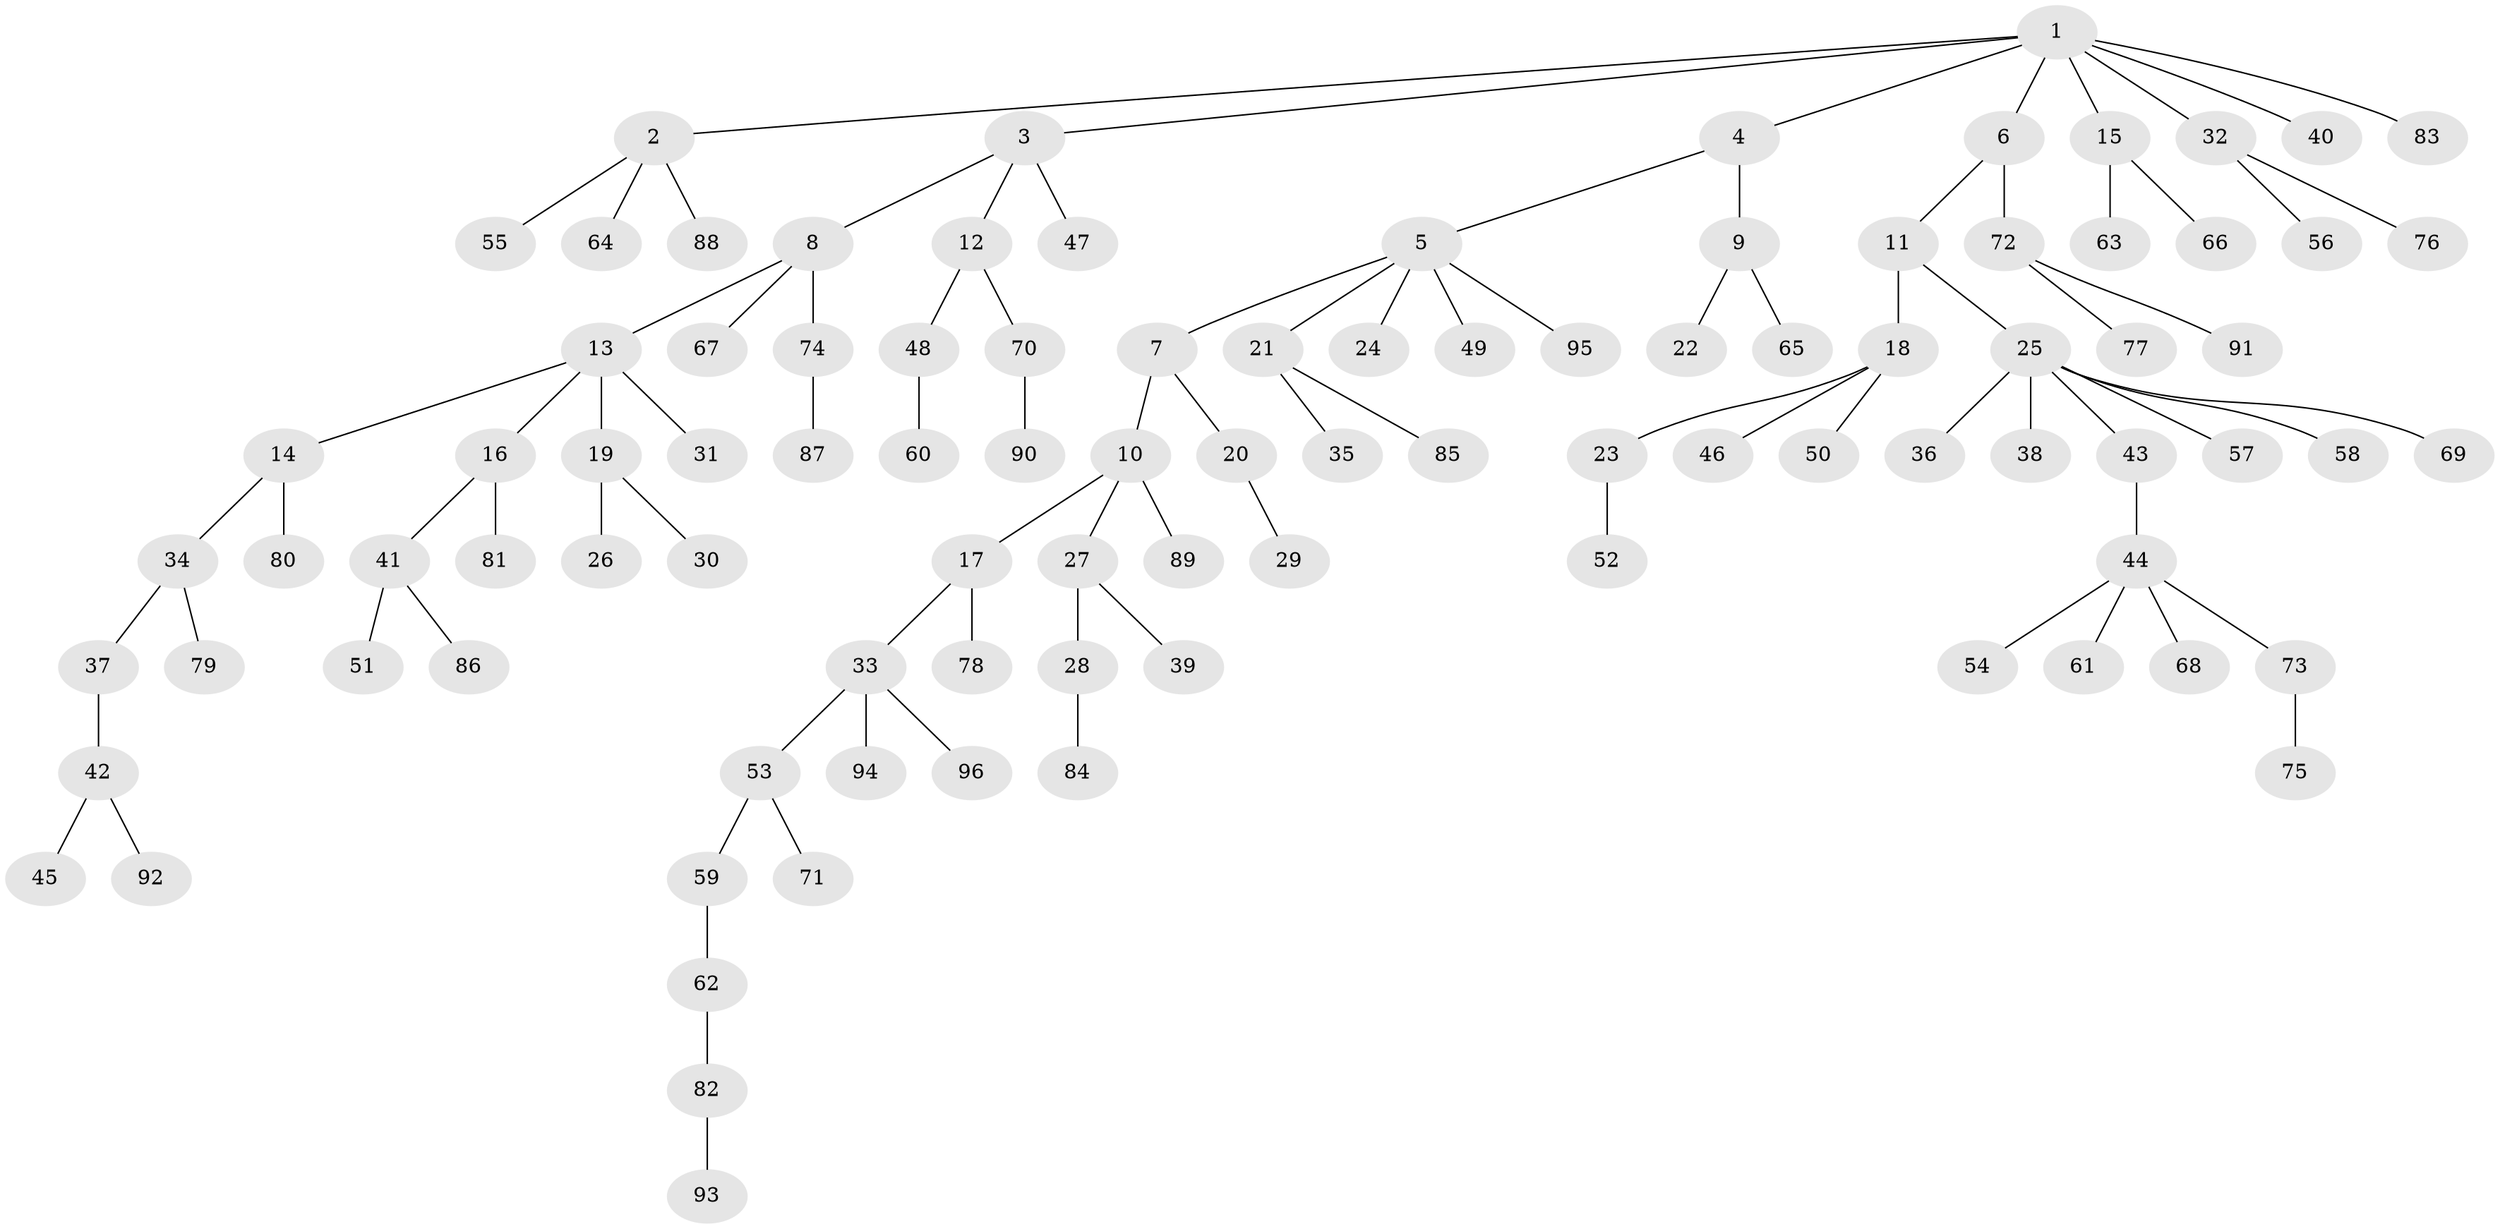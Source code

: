 // coarse degree distribution, {6: 0.034482758620689655, 1: 0.3793103448275862, 3: 0.1724137931034483, 2: 0.41379310344827586}
// Generated by graph-tools (version 1.1) at 2025/51/03/04/25 22:51:49]
// undirected, 96 vertices, 95 edges
graph export_dot {
  node [color=gray90,style=filled];
  1;
  2;
  3;
  4;
  5;
  6;
  7;
  8;
  9;
  10;
  11;
  12;
  13;
  14;
  15;
  16;
  17;
  18;
  19;
  20;
  21;
  22;
  23;
  24;
  25;
  26;
  27;
  28;
  29;
  30;
  31;
  32;
  33;
  34;
  35;
  36;
  37;
  38;
  39;
  40;
  41;
  42;
  43;
  44;
  45;
  46;
  47;
  48;
  49;
  50;
  51;
  52;
  53;
  54;
  55;
  56;
  57;
  58;
  59;
  60;
  61;
  62;
  63;
  64;
  65;
  66;
  67;
  68;
  69;
  70;
  71;
  72;
  73;
  74;
  75;
  76;
  77;
  78;
  79;
  80;
  81;
  82;
  83;
  84;
  85;
  86;
  87;
  88;
  89;
  90;
  91;
  92;
  93;
  94;
  95;
  96;
  1 -- 2;
  1 -- 3;
  1 -- 4;
  1 -- 6;
  1 -- 15;
  1 -- 32;
  1 -- 40;
  1 -- 83;
  2 -- 55;
  2 -- 64;
  2 -- 88;
  3 -- 8;
  3 -- 12;
  3 -- 47;
  4 -- 5;
  4 -- 9;
  5 -- 7;
  5 -- 21;
  5 -- 24;
  5 -- 49;
  5 -- 95;
  6 -- 11;
  6 -- 72;
  7 -- 10;
  7 -- 20;
  8 -- 13;
  8 -- 67;
  8 -- 74;
  9 -- 22;
  9 -- 65;
  10 -- 17;
  10 -- 27;
  10 -- 89;
  11 -- 18;
  11 -- 25;
  12 -- 48;
  12 -- 70;
  13 -- 14;
  13 -- 16;
  13 -- 19;
  13 -- 31;
  14 -- 34;
  14 -- 80;
  15 -- 63;
  15 -- 66;
  16 -- 41;
  16 -- 81;
  17 -- 33;
  17 -- 78;
  18 -- 23;
  18 -- 46;
  18 -- 50;
  19 -- 26;
  19 -- 30;
  20 -- 29;
  21 -- 35;
  21 -- 85;
  23 -- 52;
  25 -- 36;
  25 -- 38;
  25 -- 43;
  25 -- 57;
  25 -- 58;
  25 -- 69;
  27 -- 28;
  27 -- 39;
  28 -- 84;
  32 -- 56;
  32 -- 76;
  33 -- 53;
  33 -- 94;
  33 -- 96;
  34 -- 37;
  34 -- 79;
  37 -- 42;
  41 -- 51;
  41 -- 86;
  42 -- 45;
  42 -- 92;
  43 -- 44;
  44 -- 54;
  44 -- 61;
  44 -- 68;
  44 -- 73;
  48 -- 60;
  53 -- 59;
  53 -- 71;
  59 -- 62;
  62 -- 82;
  70 -- 90;
  72 -- 77;
  72 -- 91;
  73 -- 75;
  74 -- 87;
  82 -- 93;
}
